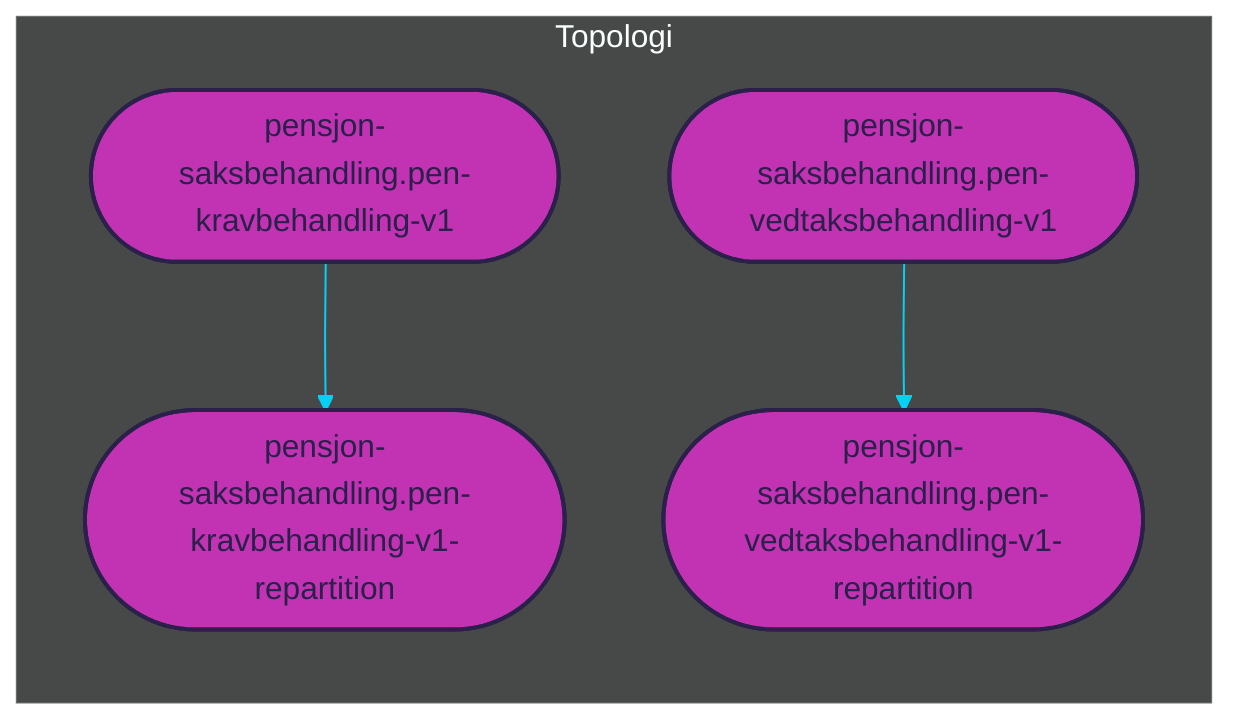 %%{init: {'theme': 'dark', 'themeVariables': { 'primaryColor': '#07cff6', 'textColor': '#dad9e0', 'lineColor': '#07cff6'}}}%%

graph LR

subgraph Topologi
    %% TOPICS
    pensjon-saksbehandling.pen-kravbehandling-v1([pensjon-saksbehandling.pen-kravbehandling-v1])
	pensjon-saksbehandling.pen-kravbehandling-v1-repartition([pensjon-saksbehandling.pen-kravbehandling-v1-repartition])
	pensjon-saksbehandling.pen-vedtaksbehandling-v1([pensjon-saksbehandling.pen-vedtaksbehandling-v1])
	pensjon-saksbehandling.pen-vedtaksbehandling-v1-repartition([pensjon-saksbehandling.pen-vedtaksbehandling-v1-repartition])

    %% JOINS
    

    %% STATE PROCESSORS
    
    
    %% STATE STORES
    
    
    %% DATABASES
    
    

    %% PROCESSOR API JOBS
    
    
    %% JOIN STREAMS
    

    %% TABLE STREAMS
    

    %% JOB STREAMS
    
    
    %% BRANCH STREAMS
    

    %% REPARTITION STREAMS
    
    
    %% BASIC STREAMS
    pensjon-saksbehandling.pen-kravbehandling-v1 --> pensjon-saksbehandling.pen-kravbehandling-v1-repartition
	pensjon-saksbehandling.pen-vedtaksbehandling-v1 --> pensjon-saksbehandling.pen-vedtaksbehandling-v1-repartition
    
    %% CUSTOM PROCESS STREAMS
    
end

%% COLORS
%% light    #dad9e0
%% purple   #78369f
%% pink     #c233b4
%% dark     #2a204a
%% blue     #07cff6

%% STYLES
style pensjon-saksbehandling.pen-kravbehandling-v1 fill:#c233b4, stroke:#2a204a, stroke-width:2px, color:#2a204a
style pensjon-saksbehandling.pen-kravbehandling-v1-repartition fill:#c233b4, stroke:#2a204a, stroke-width:2px, color:#2a204a
style pensjon-saksbehandling.pen-vedtaksbehandling-v1 fill:#c233b4, stroke:#2a204a, stroke-width:2px, color:#2a204a
style pensjon-saksbehandling.pen-vedtaksbehandling-v1-repartition fill:#c233b4, stroke:#2a204a, stroke-width:2px, color:#2a204a